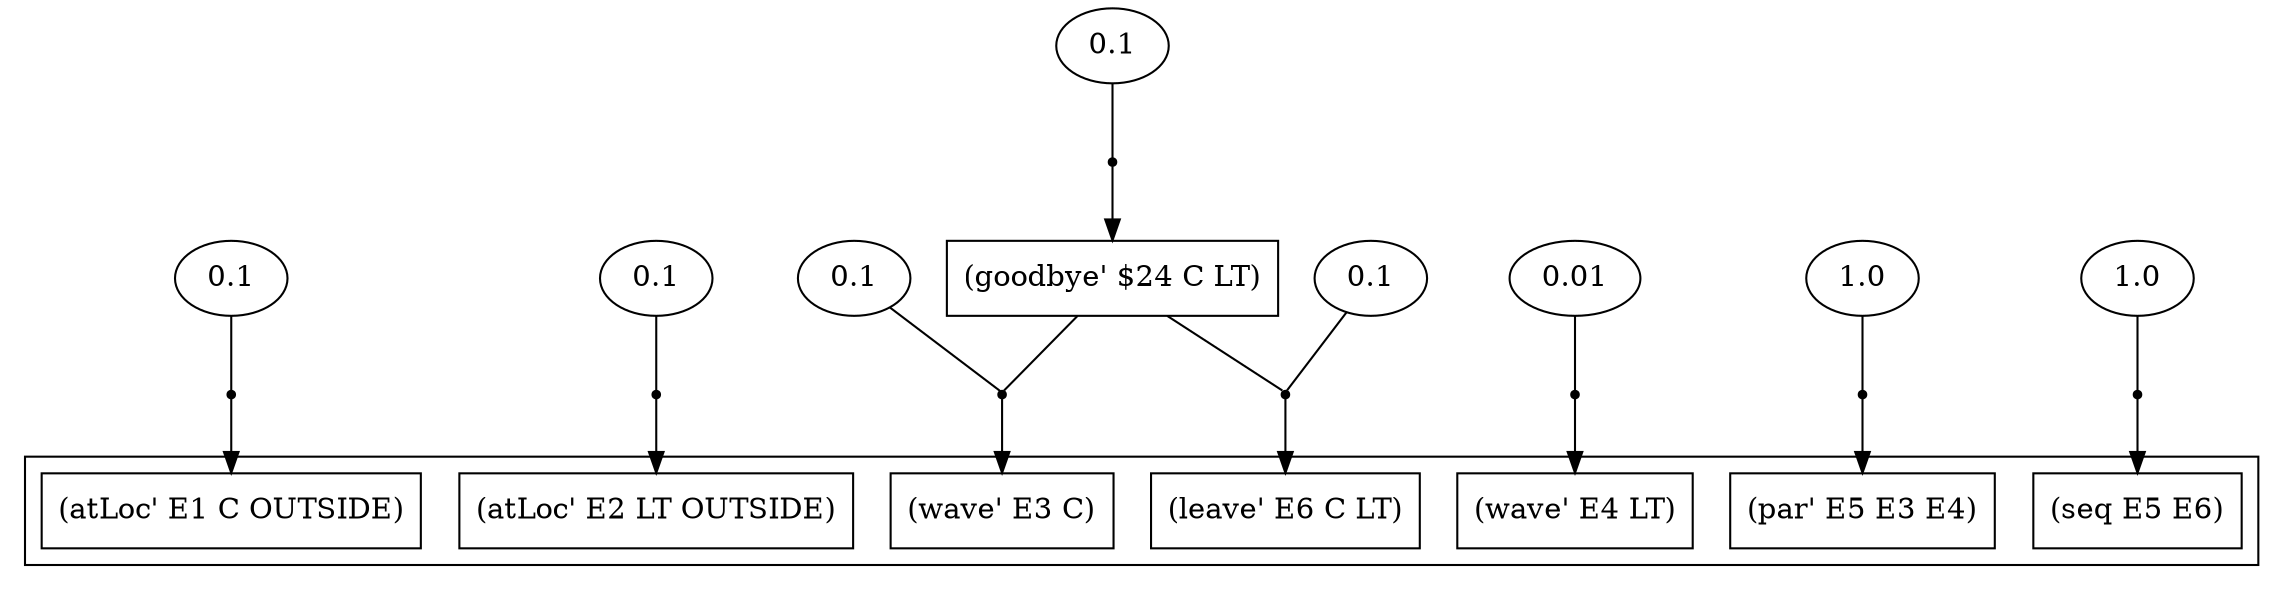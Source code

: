 digraph proof {
 graph [rankdir="TB"]
  e0 [label="0.1"];
  e1 [label="0.1"];
  e2 [label="0.1"];
  e3 [label="0.1"];
  e4 [label="0.01"];
  e5 [label="1.0"];
  e6 [label="0.1"];
  e7 [label="1.0"];
  i0 [shape=box label="(goodbye' $24 C LT)"];
  r0 [shape=point];
  r0 -> o0
  e0 -> r0 [arrowhead=none]
  r1 [shape=point];
  r1 -> o1
  e1 -> r1 [arrowhead=none]
  r2 [shape=point];
  r2 -> o2
  i0 -> r2 [arrowhead=none]
  e2 -> r2 [arrowhead=none]
  r3 [shape=point];
  r3 -> i0
  e3 -> r3 [arrowhead=none]
  r4 [shape=point];
  r4 -> o3
  e4 -> r4 [arrowhead=none]
  r5 [shape=point];
  r5 -> o4
  e5 -> r5 [arrowhead=none]
  r6 [shape=point];
  r6 -> o5
  i0 -> r6 [arrowhead=none]
  e6 -> r6 [arrowhead=none]
  r7 [shape=point];
  r7 -> o6
  e7 -> r7 [arrowhead=none]
 subgraph cluster {  o0 [shape=box label="(atLoc' E1 C OUTSIDE)"];
  o1 [shape=box label="(atLoc' E2 LT OUTSIDE)"];
  o2 [shape=box label="(wave' E3 C)"];
  o3 [shape=box label="(wave' E4 LT)"];
  o4 [shape=box label="(par' E5 E3 E4)"];
  o5 [shape=box label="(leave' E6 C LT)"];
  o6 [shape=box label="(seq E5 E6)"];
 }
}


